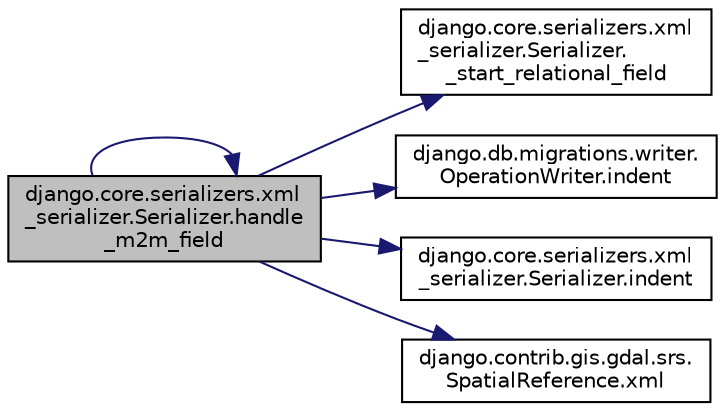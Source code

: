 digraph "django.core.serializers.xml_serializer.Serializer.handle_m2m_field"
{
 // LATEX_PDF_SIZE
  edge [fontname="Helvetica",fontsize="10",labelfontname="Helvetica",labelfontsize="10"];
  node [fontname="Helvetica",fontsize="10",shape=record];
  rankdir="LR";
  Node1 [label="django.core.serializers.xml\l_serializer.Serializer.handle\l_m2m_field",height=0.2,width=0.4,color="black", fillcolor="grey75", style="filled", fontcolor="black",tooltip=" "];
  Node1 -> Node2 [color="midnightblue",fontsize="10",style="solid",fontname="Helvetica"];
  Node2 [label="django.core.serializers.xml\l_serializer.Serializer.\l_start_relational_field",height=0.2,width=0.4,color="black", fillcolor="white", style="filled",URL="$dc/d8c/classdjango_1_1core_1_1serializers_1_1xml__serializer_1_1_serializer.html#ab5695dea309022a6feca29a49cbb16f1",tooltip=" "];
  Node1 -> Node1 [color="midnightblue",fontsize="10",style="solid",fontname="Helvetica"];
  Node1 -> Node3 [color="midnightblue",fontsize="10",style="solid",fontname="Helvetica"];
  Node3 [label="django.db.migrations.writer.\lOperationWriter.indent",height=0.2,width=0.4,color="black", fillcolor="white", style="filled",URL="$da/dc4/classdjango_1_1db_1_1migrations_1_1writer_1_1_operation_writer.html#a1fe3e32623de31267d658e018581449e",tooltip=" "];
  Node1 -> Node4 [color="midnightblue",fontsize="10",style="solid",fontname="Helvetica"];
  Node4 [label="django.core.serializers.xml\l_serializer.Serializer.indent",height=0.2,width=0.4,color="black", fillcolor="white", style="filled",URL="$dc/d8c/classdjango_1_1core_1_1serializers_1_1xml__serializer_1_1_serializer.html#a45d3801576253e54d72ebaeaf7febed2",tooltip=" "];
  Node1 -> Node5 [color="midnightblue",fontsize="10",style="solid",fontname="Helvetica"];
  Node5 [label="django.contrib.gis.gdal.srs.\lSpatialReference.xml",height=0.2,width=0.4,color="black", fillcolor="white", style="filled",URL="$d7/dda/classdjango_1_1contrib_1_1gis_1_1gdal_1_1srs_1_1_spatial_reference.html#ac596079e70d914c59f007e7342d43364",tooltip=" "];
}

